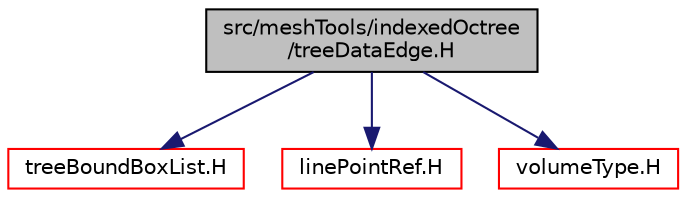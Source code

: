 digraph "src/meshTools/indexedOctree/treeDataEdge.H"
{
  bgcolor="transparent";
  edge [fontname="Helvetica",fontsize="10",labelfontname="Helvetica",labelfontsize="10"];
  node [fontname="Helvetica",fontsize="10",shape=record];
  Node1 [label="src/meshTools/indexedOctree\l/treeDataEdge.H",height=0.2,width=0.4,color="black", fillcolor="grey75", style="filled", fontcolor="black"];
  Node1 -> Node2 [color="midnightblue",fontsize="10",style="solid",fontname="Helvetica"];
  Node2 [label="treeBoundBoxList.H",height=0.2,width=0.4,color="red",URL="$a08932.html"];
  Node1 -> Node3 [color="midnightblue",fontsize="10",style="solid",fontname="Helvetica"];
  Node3 [label="linePointRef.H",height=0.2,width=0.4,color="red",URL="$a08895.html"];
  Node1 -> Node4 [color="midnightblue",fontsize="10",style="solid",fontname="Helvetica"];
  Node4 [label="volumeType.H",height=0.2,width=0.4,color="red",URL="$a07676.html"];
}

